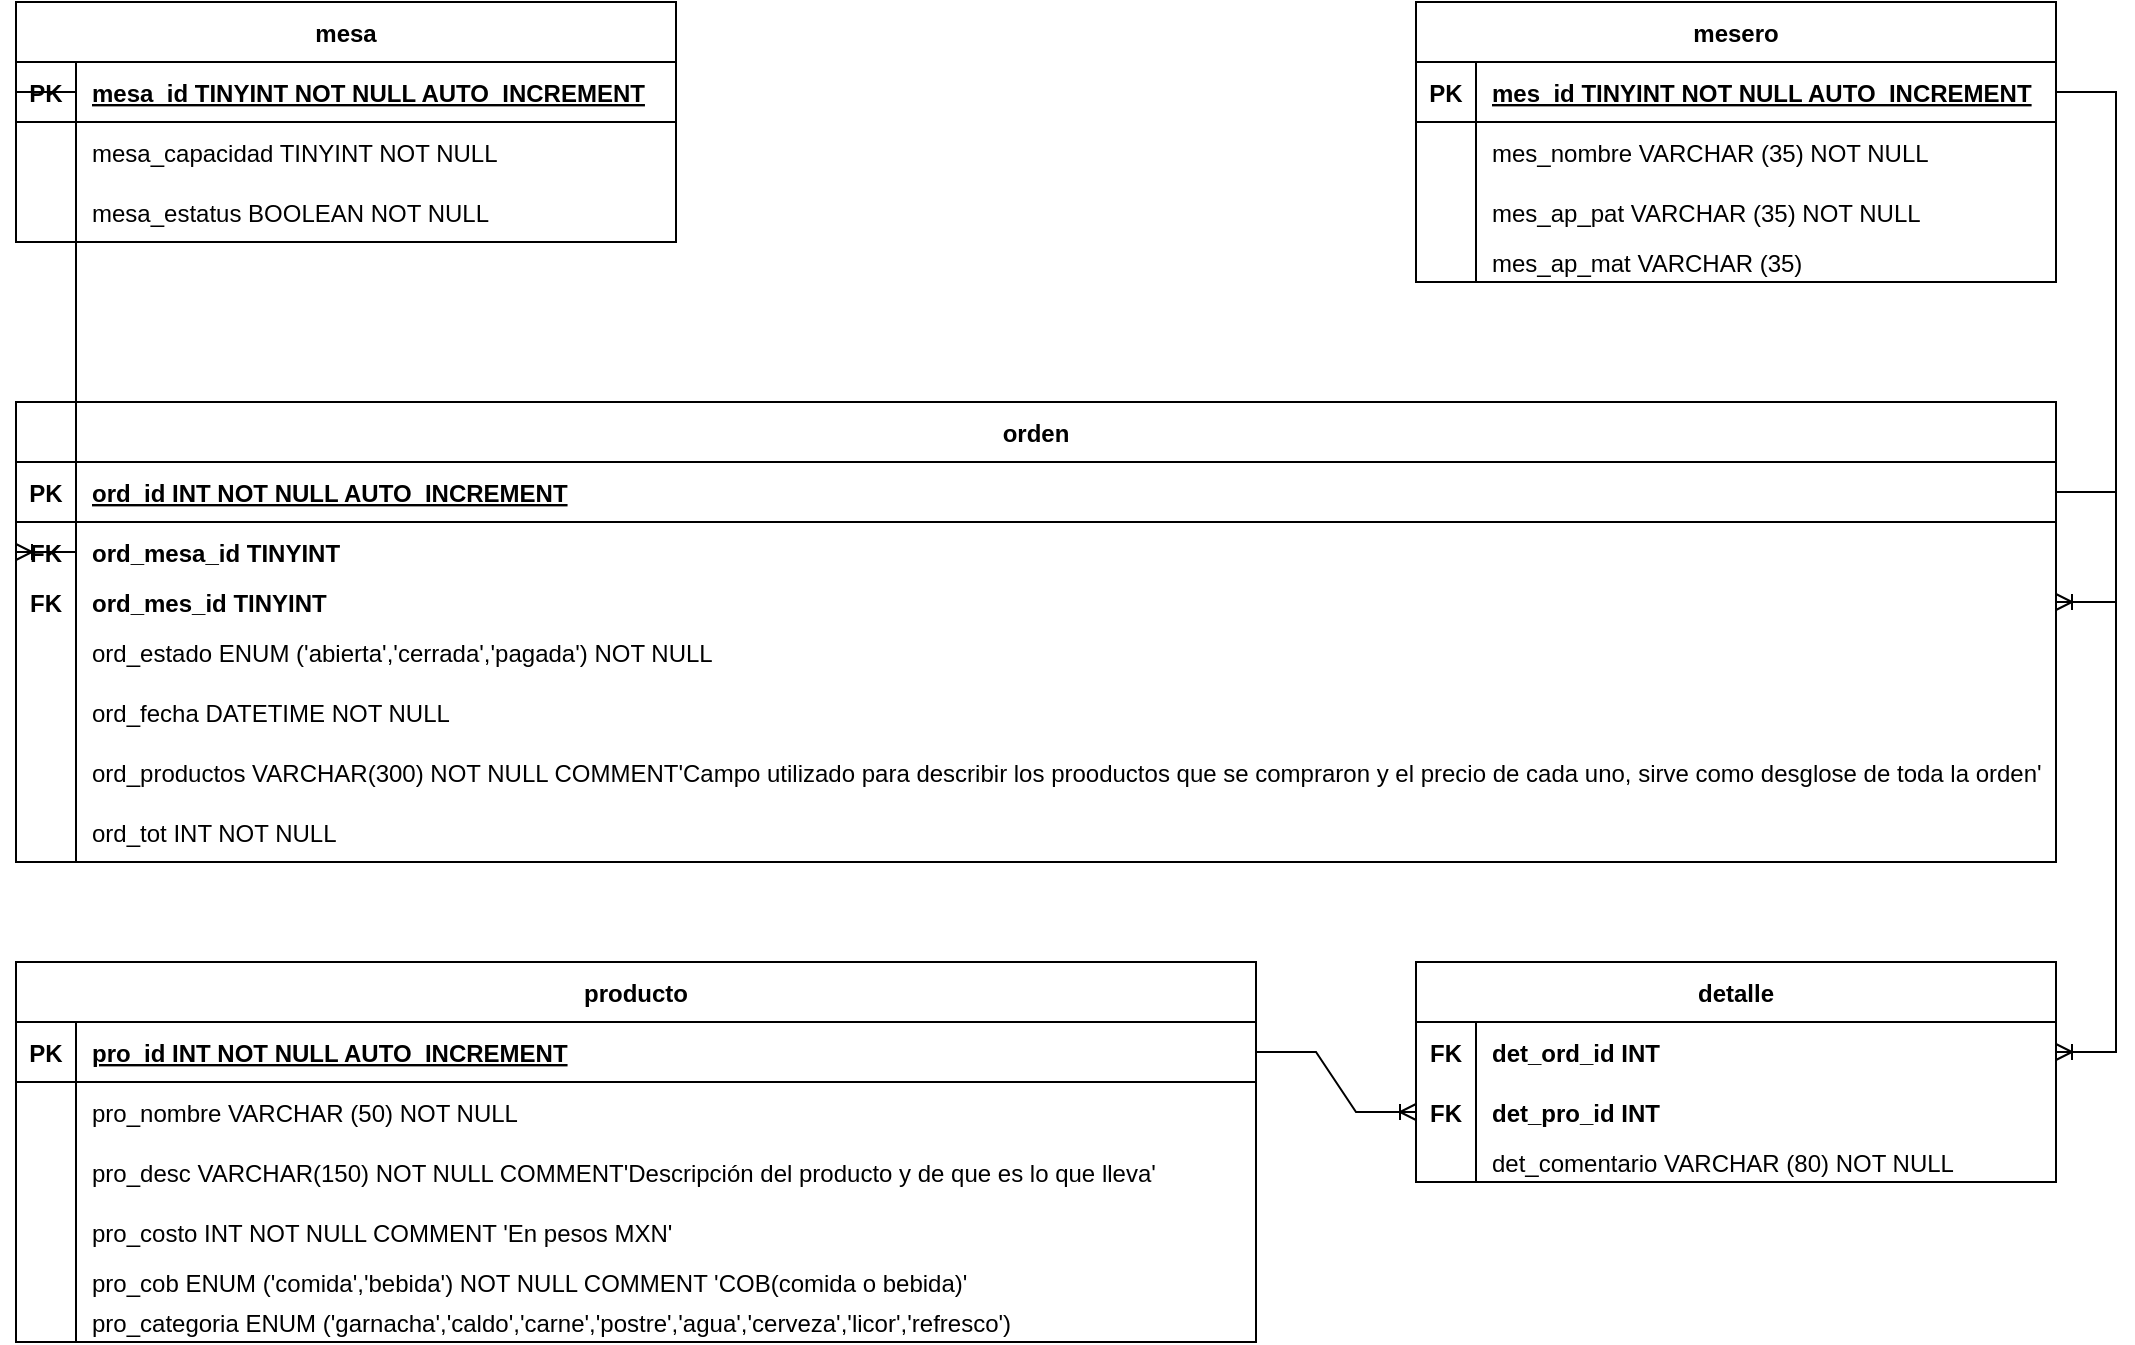 <mxfile version="16.5.1" type="device"><diagram id="R2lEEEUBdFMjLlhIrx00" name="Page-1"><mxGraphModel dx="1563" dy="1911" grid="1" gridSize="10" guides="1" tooltips="1" connect="1" arrows="1" fold="1" page="1" pageScale="1" pageWidth="850" pageHeight="1100" math="0" shadow="0" extFonts="Permanent Marker^https://fonts.googleapis.com/css?family=Permanent+Marker"><root><mxCell id="0"/><mxCell id="1" parent="0"/><mxCell id="C-vyLk0tnHw3VtMMgP7b-2" value="mesero" style="shape=table;startSize=30;container=1;collapsible=1;childLayout=tableLayout;fixedRows=1;rowLines=0;fontStyle=1;align=center;resizeLast=1;" parent="1" vertex="1"><mxGeometry x="740" y="-1080" width="320" height="140" as="geometry"/></mxCell><mxCell id="C-vyLk0tnHw3VtMMgP7b-3" value="" style="shape=partialRectangle;collapsible=0;dropTarget=0;pointerEvents=0;fillColor=none;points=[[0,0.5],[1,0.5]];portConstraint=eastwest;top=0;left=0;right=0;bottom=1;" parent="C-vyLk0tnHw3VtMMgP7b-2" vertex="1"><mxGeometry y="30" width="320" height="30" as="geometry"/></mxCell><mxCell id="C-vyLk0tnHw3VtMMgP7b-4" value="PK" style="shape=partialRectangle;overflow=hidden;connectable=0;fillColor=none;top=0;left=0;bottom=0;right=0;fontStyle=1;" parent="C-vyLk0tnHw3VtMMgP7b-3" vertex="1"><mxGeometry width="30" height="30" as="geometry"><mxRectangle width="30" height="30" as="alternateBounds"/></mxGeometry></mxCell><mxCell id="C-vyLk0tnHw3VtMMgP7b-5" value="mes_id TINYINT NOT NULL AUTO_INCREMENT" style="shape=partialRectangle;overflow=hidden;connectable=0;fillColor=none;top=0;left=0;bottom=0;right=0;align=left;spacingLeft=6;fontStyle=5;" parent="C-vyLk0tnHw3VtMMgP7b-3" vertex="1"><mxGeometry x="30" width="290" height="30" as="geometry"><mxRectangle width="290" height="30" as="alternateBounds"/></mxGeometry></mxCell><mxCell id="C-vyLk0tnHw3VtMMgP7b-6" value="" style="shape=partialRectangle;collapsible=0;dropTarget=0;pointerEvents=0;fillColor=none;points=[[0,0.5],[1,0.5]];portConstraint=eastwest;top=0;left=0;right=0;bottom=0;" parent="C-vyLk0tnHw3VtMMgP7b-2" vertex="1"><mxGeometry y="60" width="320" height="30" as="geometry"/></mxCell><mxCell id="C-vyLk0tnHw3VtMMgP7b-7" value="" style="shape=partialRectangle;overflow=hidden;connectable=0;fillColor=none;top=0;left=0;bottom=0;right=0;" parent="C-vyLk0tnHw3VtMMgP7b-6" vertex="1"><mxGeometry width="30" height="30" as="geometry"><mxRectangle width="30" height="30" as="alternateBounds"/></mxGeometry></mxCell><mxCell id="C-vyLk0tnHw3VtMMgP7b-8" value="mes_nombre VARCHAR (35) NOT NULL" style="shape=partialRectangle;overflow=hidden;connectable=0;fillColor=none;top=0;left=0;bottom=0;right=0;align=left;spacingLeft=6;" parent="C-vyLk0tnHw3VtMMgP7b-6" vertex="1"><mxGeometry x="30" width="290" height="30" as="geometry"><mxRectangle width="290" height="30" as="alternateBounds"/></mxGeometry></mxCell><mxCell id="C_hr_bZq3KRrKeyYdcxG-1" value="" style="shape=partialRectangle;collapsible=0;dropTarget=0;pointerEvents=0;fillColor=none;points=[[0,0.5],[1,0.5]];portConstraint=eastwest;top=0;left=0;right=0;bottom=0;" parent="C-vyLk0tnHw3VtMMgP7b-2" vertex="1"><mxGeometry y="90" width="320" height="30" as="geometry"/></mxCell><mxCell id="C_hr_bZq3KRrKeyYdcxG-2" value="" style="shape=partialRectangle;overflow=hidden;connectable=0;fillColor=none;top=0;left=0;bottom=0;right=0;" parent="C_hr_bZq3KRrKeyYdcxG-1" vertex="1"><mxGeometry width="30" height="30" as="geometry"><mxRectangle width="30" height="30" as="alternateBounds"/></mxGeometry></mxCell><mxCell id="C_hr_bZq3KRrKeyYdcxG-3" value="mes_ap_pat VARCHAR (35) NOT NULL" style="shape=partialRectangle;overflow=hidden;connectable=0;fillColor=none;top=0;left=0;bottom=0;right=0;align=left;spacingLeft=6;" parent="C_hr_bZq3KRrKeyYdcxG-1" vertex="1"><mxGeometry x="30" width="290" height="30" as="geometry"><mxRectangle width="290" height="30" as="alternateBounds"/></mxGeometry></mxCell><mxCell id="C-vyLk0tnHw3VtMMgP7b-9" value="" style="shape=partialRectangle;collapsible=0;dropTarget=0;pointerEvents=0;fillColor=none;points=[[0,0.5],[1,0.5]];portConstraint=eastwest;top=0;left=0;right=0;bottom=0;" parent="C-vyLk0tnHw3VtMMgP7b-2" vertex="1"><mxGeometry y="120" width="320" height="20" as="geometry"/></mxCell><mxCell id="C-vyLk0tnHw3VtMMgP7b-10" value="" style="shape=partialRectangle;overflow=hidden;connectable=0;fillColor=none;top=0;left=0;bottom=0;right=0;" parent="C-vyLk0tnHw3VtMMgP7b-9" vertex="1"><mxGeometry width="30" height="20" as="geometry"><mxRectangle width="30" height="20" as="alternateBounds"/></mxGeometry></mxCell><mxCell id="C-vyLk0tnHw3VtMMgP7b-11" value="mes_ap_mat VARCHAR (35)" style="shape=partialRectangle;overflow=hidden;connectable=0;fillColor=none;top=0;left=0;bottom=0;right=0;align=left;spacingLeft=6;" parent="C-vyLk0tnHw3VtMMgP7b-9" vertex="1"><mxGeometry x="30" width="290" height="20" as="geometry"><mxRectangle width="290" height="20" as="alternateBounds"/></mxGeometry></mxCell><mxCell id="C-vyLk0tnHw3VtMMgP7b-13" value="producto" style="shape=table;startSize=30;container=1;collapsible=1;childLayout=tableLayout;fixedRows=1;rowLines=0;fontStyle=1;align=center;resizeLast=1;" parent="1" vertex="1"><mxGeometry x="40" y="-600" width="620" height="190" as="geometry"/></mxCell><mxCell id="C-vyLk0tnHw3VtMMgP7b-14" value="" style="shape=partialRectangle;collapsible=0;dropTarget=0;pointerEvents=0;fillColor=none;points=[[0,0.5],[1,0.5]];portConstraint=eastwest;top=0;left=0;right=0;bottom=1;" parent="C-vyLk0tnHw3VtMMgP7b-13" vertex="1"><mxGeometry y="30" width="620" height="30" as="geometry"/></mxCell><mxCell id="C-vyLk0tnHw3VtMMgP7b-15" value="PK" style="shape=partialRectangle;overflow=hidden;connectable=0;fillColor=none;top=0;left=0;bottom=0;right=0;fontStyle=1;" parent="C-vyLk0tnHw3VtMMgP7b-14" vertex="1"><mxGeometry width="30" height="30" as="geometry"><mxRectangle width="30" height="30" as="alternateBounds"/></mxGeometry></mxCell><mxCell id="C-vyLk0tnHw3VtMMgP7b-16" value="pro_id INT NOT NULL AUTO_INCREMENT" style="shape=partialRectangle;overflow=hidden;connectable=0;fillColor=none;top=0;left=0;bottom=0;right=0;align=left;spacingLeft=6;fontStyle=5;" parent="C-vyLk0tnHw3VtMMgP7b-14" vertex="1"><mxGeometry x="30" width="590" height="30" as="geometry"><mxRectangle width="590" height="30" as="alternateBounds"/></mxGeometry></mxCell><mxCell id="C-vyLk0tnHw3VtMMgP7b-17" value="" style="shape=partialRectangle;collapsible=0;dropTarget=0;pointerEvents=0;fillColor=none;points=[[0,0.5],[1,0.5]];portConstraint=eastwest;top=0;left=0;right=0;bottom=0;" parent="C-vyLk0tnHw3VtMMgP7b-13" vertex="1"><mxGeometry y="60" width="620" height="30" as="geometry"/></mxCell><mxCell id="C-vyLk0tnHw3VtMMgP7b-18" value="" style="shape=partialRectangle;overflow=hidden;connectable=0;fillColor=none;top=0;left=0;bottom=0;right=0;" parent="C-vyLk0tnHw3VtMMgP7b-17" vertex="1"><mxGeometry width="30" height="30" as="geometry"><mxRectangle width="30" height="30" as="alternateBounds"/></mxGeometry></mxCell><mxCell id="C-vyLk0tnHw3VtMMgP7b-19" value="pro_nombre VARCHAR (50) NOT NULL" style="shape=partialRectangle;overflow=hidden;connectable=0;fillColor=none;top=0;left=0;bottom=0;right=0;align=left;spacingLeft=6;" parent="C-vyLk0tnHw3VtMMgP7b-17" vertex="1"><mxGeometry x="30" width="590" height="30" as="geometry"><mxRectangle width="590" height="30" as="alternateBounds"/></mxGeometry></mxCell><mxCell id="C-vyLk0tnHw3VtMMgP7b-20" value="" style="shape=partialRectangle;collapsible=0;dropTarget=0;pointerEvents=0;fillColor=none;points=[[0,0.5],[1,0.5]];portConstraint=eastwest;top=0;left=0;right=0;bottom=0;" parent="C-vyLk0tnHw3VtMMgP7b-13" vertex="1"><mxGeometry y="90" width="620" height="30" as="geometry"/></mxCell><mxCell id="C-vyLk0tnHw3VtMMgP7b-21" value="" style="shape=partialRectangle;overflow=hidden;connectable=0;fillColor=none;top=0;left=0;bottom=0;right=0;" parent="C-vyLk0tnHw3VtMMgP7b-20" vertex="1"><mxGeometry width="30" height="30" as="geometry"><mxRectangle width="30" height="30" as="alternateBounds"/></mxGeometry></mxCell><mxCell id="C-vyLk0tnHw3VtMMgP7b-22" value="pro_desc VARCHAR(150) NOT NULL COMMENT'Descripción del producto y de que es lo que lleva'" style="shape=partialRectangle;overflow=hidden;connectable=0;fillColor=none;top=0;left=0;bottom=0;right=0;align=left;spacingLeft=6;" parent="C-vyLk0tnHw3VtMMgP7b-20" vertex="1"><mxGeometry x="30" width="590" height="30" as="geometry"><mxRectangle width="590" height="30" as="alternateBounds"/></mxGeometry></mxCell><mxCell id="8fB6V9yrB2RcXdBl7lfX-18" value="" style="shape=partialRectangle;collapsible=0;dropTarget=0;pointerEvents=0;fillColor=none;points=[[0,0.5],[1,0.5]];portConstraint=eastwest;top=0;left=0;right=0;bottom=0;" parent="C-vyLk0tnHw3VtMMgP7b-13" vertex="1"><mxGeometry y="120" width="620" height="30" as="geometry"/></mxCell><mxCell id="8fB6V9yrB2RcXdBl7lfX-19" value="" style="shape=partialRectangle;overflow=hidden;connectable=0;fillColor=none;top=0;left=0;bottom=0;right=0;" parent="8fB6V9yrB2RcXdBl7lfX-18" vertex="1"><mxGeometry width="30" height="30" as="geometry"><mxRectangle width="30" height="30" as="alternateBounds"/></mxGeometry></mxCell><mxCell id="8fB6V9yrB2RcXdBl7lfX-20" value="pro_costo INT NOT NULL COMMENT 'En pesos MXN'" style="shape=partialRectangle;overflow=hidden;connectable=0;fillColor=none;top=0;left=0;bottom=0;right=0;align=left;spacingLeft=6;" parent="8fB6V9yrB2RcXdBl7lfX-18" vertex="1"><mxGeometry x="30" width="590" height="30" as="geometry"><mxRectangle width="590" height="30" as="alternateBounds"/></mxGeometry></mxCell><mxCell id="C_hr_bZq3KRrKeyYdcxG-35" value="" style="shape=partialRectangle;collapsible=0;dropTarget=0;pointerEvents=0;fillColor=none;points=[[0,0.5],[1,0.5]];portConstraint=eastwest;top=0;left=0;right=0;bottom=0;" parent="C-vyLk0tnHw3VtMMgP7b-13" vertex="1"><mxGeometry y="150" width="620" height="20" as="geometry"/></mxCell><mxCell id="C_hr_bZq3KRrKeyYdcxG-36" value="" style="shape=partialRectangle;overflow=hidden;connectable=0;fillColor=none;top=0;left=0;bottom=0;right=0;" parent="C_hr_bZq3KRrKeyYdcxG-35" vertex="1"><mxGeometry width="30" height="20" as="geometry"><mxRectangle width="30" height="20" as="alternateBounds"/></mxGeometry></mxCell><mxCell id="C_hr_bZq3KRrKeyYdcxG-37" value="pro_cob ENUM ('comida','bebida') NOT NULL COMMENT 'COB(comida o bebida)' " style="shape=partialRectangle;overflow=hidden;connectable=0;fillColor=none;top=0;left=0;bottom=0;right=0;align=left;spacingLeft=6;" parent="C_hr_bZq3KRrKeyYdcxG-35" vertex="1"><mxGeometry x="30" width="590" height="20" as="geometry"><mxRectangle width="590" height="20" as="alternateBounds"/></mxGeometry></mxCell><mxCell id="8fB6V9yrB2RcXdBl7lfX-21" value="" style="shape=partialRectangle;collapsible=0;dropTarget=0;pointerEvents=0;fillColor=none;points=[[0,0.5],[1,0.5]];portConstraint=eastwest;top=0;left=0;right=0;bottom=0;" parent="C-vyLk0tnHw3VtMMgP7b-13" vertex="1"><mxGeometry y="170" width="620" height="20" as="geometry"/></mxCell><mxCell id="8fB6V9yrB2RcXdBl7lfX-22" value="" style="shape=partialRectangle;overflow=hidden;connectable=0;fillColor=none;top=0;left=0;bottom=0;right=0;" parent="8fB6V9yrB2RcXdBl7lfX-21" vertex="1"><mxGeometry width="30" height="20" as="geometry"><mxRectangle width="30" height="20" as="alternateBounds"/></mxGeometry></mxCell><mxCell id="8fB6V9yrB2RcXdBl7lfX-23" value="pro_categoria ENUM ('garnacha','caldo','carne','postre','agua','cerveza','licor','refresco')" style="shape=partialRectangle;overflow=hidden;connectable=0;fillColor=none;top=0;left=0;bottom=0;right=0;align=left;spacingLeft=6;" parent="8fB6V9yrB2RcXdBl7lfX-21" vertex="1"><mxGeometry x="30" width="590" height="20" as="geometry"><mxRectangle width="590" height="20" as="alternateBounds"/></mxGeometry></mxCell><mxCell id="C-vyLk0tnHw3VtMMgP7b-23" value="mesa" style="shape=table;startSize=30;container=1;collapsible=1;childLayout=tableLayout;fixedRows=1;rowLines=0;fontStyle=1;align=center;resizeLast=1;" parent="1" vertex="1"><mxGeometry x="40" y="-1080" width="330" height="120" as="geometry"/></mxCell><mxCell id="C-vyLk0tnHw3VtMMgP7b-24" value="" style="shape=partialRectangle;collapsible=0;dropTarget=0;pointerEvents=0;fillColor=none;points=[[0,0.5],[1,0.5]];portConstraint=eastwest;top=0;left=0;right=0;bottom=1;" parent="C-vyLk0tnHw3VtMMgP7b-23" vertex="1"><mxGeometry y="30" width="330" height="30" as="geometry"/></mxCell><mxCell id="C-vyLk0tnHw3VtMMgP7b-25" value="PK" style="shape=partialRectangle;overflow=hidden;connectable=0;fillColor=none;top=0;left=0;bottom=0;right=0;fontStyle=1;" parent="C-vyLk0tnHw3VtMMgP7b-24" vertex="1"><mxGeometry width="30" height="30" as="geometry"><mxRectangle width="30" height="30" as="alternateBounds"/></mxGeometry></mxCell><mxCell id="C-vyLk0tnHw3VtMMgP7b-26" value="mesa_id TINYINT NOT NULL AUTO_INCREMENT" style="shape=partialRectangle;overflow=hidden;connectable=0;fillColor=none;top=0;left=0;bottom=0;right=0;align=left;spacingLeft=6;fontStyle=5;" parent="C-vyLk0tnHw3VtMMgP7b-24" vertex="1"><mxGeometry x="30" width="300" height="30" as="geometry"><mxRectangle width="300" height="30" as="alternateBounds"/></mxGeometry></mxCell><mxCell id="C-vyLk0tnHw3VtMMgP7b-27" value="" style="shape=partialRectangle;collapsible=0;dropTarget=0;pointerEvents=0;fillColor=none;points=[[0,0.5],[1,0.5]];portConstraint=eastwest;top=0;left=0;right=0;bottom=0;" parent="C-vyLk0tnHw3VtMMgP7b-23" vertex="1"><mxGeometry y="60" width="330" height="30" as="geometry"/></mxCell><mxCell id="C-vyLk0tnHw3VtMMgP7b-28" value="" style="shape=partialRectangle;overflow=hidden;connectable=0;fillColor=none;top=0;left=0;bottom=0;right=0;" parent="C-vyLk0tnHw3VtMMgP7b-27" vertex="1"><mxGeometry width="30" height="30" as="geometry"><mxRectangle width="30" height="30" as="alternateBounds"/></mxGeometry></mxCell><mxCell id="C-vyLk0tnHw3VtMMgP7b-29" value="mesa_capacidad TINYINT NOT NULL" style="shape=partialRectangle;overflow=hidden;connectable=0;fillColor=none;top=0;left=0;bottom=0;right=0;align=left;spacingLeft=6;" parent="C-vyLk0tnHw3VtMMgP7b-27" vertex="1"><mxGeometry x="30" width="300" height="30" as="geometry"><mxRectangle width="300" height="30" as="alternateBounds"/></mxGeometry></mxCell><mxCell id="8fB6V9yrB2RcXdBl7lfX-12" value="" style="shape=partialRectangle;collapsible=0;dropTarget=0;pointerEvents=0;fillColor=none;points=[[0,0.5],[1,0.5]];portConstraint=eastwest;top=0;left=0;right=0;bottom=0;" parent="C-vyLk0tnHw3VtMMgP7b-23" vertex="1"><mxGeometry y="90" width="330" height="30" as="geometry"/></mxCell><mxCell id="8fB6V9yrB2RcXdBl7lfX-13" value="" style="shape=partialRectangle;overflow=hidden;connectable=0;fillColor=none;top=0;left=0;bottom=0;right=0;" parent="8fB6V9yrB2RcXdBl7lfX-12" vertex="1"><mxGeometry width="30" height="30" as="geometry"><mxRectangle width="30" height="30" as="alternateBounds"/></mxGeometry></mxCell><mxCell id="8fB6V9yrB2RcXdBl7lfX-14" value="mesa_estatus BOOLEAN NOT NULL" style="shape=partialRectangle;overflow=hidden;connectable=0;fillColor=none;top=0;left=0;bottom=0;right=0;align=left;spacingLeft=6;" parent="8fB6V9yrB2RcXdBl7lfX-12" vertex="1"><mxGeometry x="30" width="300" height="30" as="geometry"><mxRectangle width="300" height="30" as="alternateBounds"/></mxGeometry></mxCell><mxCell id="8fB6V9yrB2RcXdBl7lfX-2" value="orden" style="shape=table;startSize=30;container=1;collapsible=1;childLayout=tableLayout;fixedRows=1;rowLines=0;fontStyle=1;align=center;resizeLast=1;" parent="1" vertex="1"><mxGeometry x="40" y="-880" width="1020" height="230" as="geometry"/></mxCell><mxCell id="8fB6V9yrB2RcXdBl7lfX-3" value="" style="shape=partialRectangle;collapsible=0;dropTarget=0;pointerEvents=0;fillColor=none;points=[[0,0.5],[1,0.5]];portConstraint=eastwest;top=0;left=0;right=0;bottom=1;" parent="8fB6V9yrB2RcXdBl7lfX-2" vertex="1"><mxGeometry y="30" width="1020" height="30" as="geometry"/></mxCell><mxCell id="8fB6V9yrB2RcXdBl7lfX-4" value="PK" style="shape=partialRectangle;overflow=hidden;connectable=0;fillColor=none;top=0;left=0;bottom=0;right=0;fontStyle=1;" parent="8fB6V9yrB2RcXdBl7lfX-3" vertex="1"><mxGeometry width="30" height="30" as="geometry"><mxRectangle width="30" height="30" as="alternateBounds"/></mxGeometry></mxCell><mxCell id="8fB6V9yrB2RcXdBl7lfX-5" value="ord_id INT NOT NULL AUTO_INCREMENT" style="shape=partialRectangle;overflow=hidden;connectable=0;fillColor=none;top=0;left=0;bottom=0;right=0;align=left;spacingLeft=6;fontStyle=5;" parent="8fB6V9yrB2RcXdBl7lfX-3" vertex="1"><mxGeometry x="30" width="990" height="30" as="geometry"><mxRectangle width="990" height="30" as="alternateBounds"/></mxGeometry></mxCell><mxCell id="8fB6V9yrB2RcXdBl7lfX-6" value="" style="shape=partialRectangle;collapsible=0;dropTarget=0;pointerEvents=0;fillColor=none;points=[[0,0.5],[1,0.5]];portConstraint=eastwest;top=0;left=0;right=0;bottom=0;" parent="8fB6V9yrB2RcXdBl7lfX-2" vertex="1"><mxGeometry y="60" width="1020" height="30" as="geometry"/></mxCell><mxCell id="8fB6V9yrB2RcXdBl7lfX-7" value="FK" style="shape=partialRectangle;overflow=hidden;connectable=0;fillColor=none;top=0;left=0;bottom=0;right=0;fontStyle=1" parent="8fB6V9yrB2RcXdBl7lfX-6" vertex="1"><mxGeometry width="30" height="30" as="geometry"><mxRectangle width="30" height="30" as="alternateBounds"/></mxGeometry></mxCell><mxCell id="8fB6V9yrB2RcXdBl7lfX-8" value="ord_mesa_id TINYINT" style="shape=partialRectangle;overflow=hidden;connectable=0;fillColor=none;top=0;left=0;bottom=0;right=0;align=left;spacingLeft=6;fontStyle=1" parent="8fB6V9yrB2RcXdBl7lfX-6" vertex="1"><mxGeometry x="30" width="990" height="30" as="geometry"><mxRectangle width="990" height="30" as="alternateBounds"/></mxGeometry></mxCell><mxCell id="8fB6V9yrB2RcXdBl7lfX-9" value="" style="shape=partialRectangle;collapsible=0;dropTarget=0;pointerEvents=0;fillColor=none;points=[[0,0.5],[1,0.5]];portConstraint=eastwest;top=0;left=0;right=0;bottom=0;" parent="8fB6V9yrB2RcXdBl7lfX-2" vertex="1"><mxGeometry y="90" width="1020" height="20" as="geometry"/></mxCell><mxCell id="8fB6V9yrB2RcXdBl7lfX-10" value="FK" style="shape=partialRectangle;overflow=hidden;connectable=0;fillColor=none;top=0;left=0;bottom=0;right=0;fontStyle=1" parent="8fB6V9yrB2RcXdBl7lfX-9" vertex="1"><mxGeometry width="30" height="20" as="geometry"><mxRectangle width="30" height="20" as="alternateBounds"/></mxGeometry></mxCell><mxCell id="8fB6V9yrB2RcXdBl7lfX-11" value="ord_mes_id TINYINT" style="shape=partialRectangle;overflow=hidden;connectable=0;fillColor=none;top=0;left=0;bottom=0;right=0;align=left;spacingLeft=6;fontStyle=1" parent="8fB6V9yrB2RcXdBl7lfX-9" vertex="1"><mxGeometry x="30" width="990" height="20" as="geometry"><mxRectangle width="990" height="20" as="alternateBounds"/></mxGeometry></mxCell><mxCell id="8fB6V9yrB2RcXdBl7lfX-31" value="" style="shape=partialRectangle;collapsible=0;dropTarget=0;pointerEvents=0;fillColor=none;points=[[0,0.5],[1,0.5]];portConstraint=eastwest;top=0;left=0;right=0;bottom=0;" parent="8fB6V9yrB2RcXdBl7lfX-2" vertex="1"><mxGeometry y="110" width="1020" height="30" as="geometry"/></mxCell><mxCell id="8fB6V9yrB2RcXdBl7lfX-32" value="" style="shape=partialRectangle;overflow=hidden;connectable=0;fillColor=none;top=0;left=0;bottom=0;right=0;" parent="8fB6V9yrB2RcXdBl7lfX-31" vertex="1"><mxGeometry width="30" height="30" as="geometry"><mxRectangle width="30" height="30" as="alternateBounds"/></mxGeometry></mxCell><mxCell id="8fB6V9yrB2RcXdBl7lfX-33" value="ord_estado ENUM ('abierta','cerrada','pagada') NOT NULL" style="shape=partialRectangle;overflow=hidden;connectable=0;fillColor=none;top=0;left=0;bottom=0;right=0;align=left;spacingLeft=6;" parent="8fB6V9yrB2RcXdBl7lfX-31" vertex="1"><mxGeometry x="30" width="990" height="30" as="geometry"><mxRectangle width="990" height="30" as="alternateBounds"/></mxGeometry></mxCell><mxCell id="C_hr_bZq3KRrKeyYdcxG-26" value="" style="shape=partialRectangle;collapsible=0;dropTarget=0;pointerEvents=0;fillColor=none;points=[[0,0.5],[1,0.5]];portConstraint=eastwest;top=0;left=0;right=0;bottom=0;" parent="8fB6V9yrB2RcXdBl7lfX-2" vertex="1"><mxGeometry y="140" width="1020" height="30" as="geometry"/></mxCell><mxCell id="C_hr_bZq3KRrKeyYdcxG-27" value="" style="shape=partialRectangle;overflow=hidden;connectable=0;fillColor=none;top=0;left=0;bottom=0;right=0;" parent="C_hr_bZq3KRrKeyYdcxG-26" vertex="1"><mxGeometry width="30" height="30" as="geometry"><mxRectangle width="30" height="30" as="alternateBounds"/></mxGeometry></mxCell><mxCell id="C_hr_bZq3KRrKeyYdcxG-28" value="ord_fecha DATETIME NOT NULL" style="shape=partialRectangle;overflow=hidden;connectable=0;fillColor=none;top=0;left=0;bottom=0;right=0;align=left;spacingLeft=6;" parent="C_hr_bZq3KRrKeyYdcxG-26" vertex="1"><mxGeometry x="30" width="990" height="30" as="geometry"><mxRectangle width="990" height="30" as="alternateBounds"/></mxGeometry></mxCell><mxCell id="mAmJv7TzWAFlm7UkQLeV-1" value="" style="shape=partialRectangle;collapsible=0;dropTarget=0;pointerEvents=0;fillColor=none;points=[[0,0.5],[1,0.5]];portConstraint=eastwest;top=0;left=0;right=0;bottom=0;" vertex="1" parent="8fB6V9yrB2RcXdBl7lfX-2"><mxGeometry y="170" width="1020" height="30" as="geometry"/></mxCell><mxCell id="mAmJv7TzWAFlm7UkQLeV-2" value="" style="shape=partialRectangle;overflow=hidden;connectable=0;fillColor=none;top=0;left=0;bottom=0;right=0;" vertex="1" parent="mAmJv7TzWAFlm7UkQLeV-1"><mxGeometry width="30" height="30" as="geometry"><mxRectangle width="30" height="30" as="alternateBounds"/></mxGeometry></mxCell><mxCell id="mAmJv7TzWAFlm7UkQLeV-3" value="ord_productos VARCHAR(300) NOT NULL COMMENT'Campo utilizado para describir los prooductos que se compraron y el precio de cada uno, sirve como desglose de toda la orden'" style="shape=partialRectangle;overflow=hidden;connectable=0;fillColor=none;top=0;left=0;bottom=0;right=0;align=left;spacingLeft=6;" vertex="1" parent="mAmJv7TzWAFlm7UkQLeV-1"><mxGeometry x="30" width="990" height="30" as="geometry"><mxRectangle width="990" height="30" as="alternateBounds"/></mxGeometry></mxCell><mxCell id="mAmJv7TzWAFlm7UkQLeV-4" value="" style="shape=partialRectangle;collapsible=0;dropTarget=0;pointerEvents=0;fillColor=none;points=[[0,0.5],[1,0.5]];portConstraint=eastwest;top=0;left=0;right=0;bottom=0;" vertex="1" parent="8fB6V9yrB2RcXdBl7lfX-2"><mxGeometry y="200" width="1020" height="30" as="geometry"/></mxCell><mxCell id="mAmJv7TzWAFlm7UkQLeV-5" value="" style="shape=partialRectangle;overflow=hidden;connectable=0;fillColor=none;top=0;left=0;bottom=0;right=0;" vertex="1" parent="mAmJv7TzWAFlm7UkQLeV-4"><mxGeometry width="30" height="30" as="geometry"><mxRectangle width="30" height="30" as="alternateBounds"/></mxGeometry></mxCell><mxCell id="mAmJv7TzWAFlm7UkQLeV-6" value="ord_tot INT NOT NULL" style="shape=partialRectangle;overflow=hidden;connectable=0;fillColor=none;top=0;left=0;bottom=0;right=0;align=left;spacingLeft=6;" vertex="1" parent="mAmJv7TzWAFlm7UkQLeV-4"><mxGeometry x="30" width="990" height="30" as="geometry"><mxRectangle width="990" height="30" as="alternateBounds"/></mxGeometry></mxCell><mxCell id="C_hr_bZq3KRrKeyYdcxG-4" value="detalle" style="shape=table;startSize=30;container=1;collapsible=1;childLayout=tableLayout;fixedRows=1;rowLines=0;fontStyle=1;align=center;resizeLast=1;" parent="1" vertex="1"><mxGeometry x="740" y="-600" width="320" height="110" as="geometry"/></mxCell><mxCell id="C_hr_bZq3KRrKeyYdcxG-5" value="" style="shape=partialRectangle;collapsible=0;dropTarget=0;pointerEvents=0;fillColor=none;points=[[0,0.5],[1,0.5]];portConstraint=eastwest;top=0;left=0;right=0;bottom=0;fontStyle=1" parent="C_hr_bZq3KRrKeyYdcxG-4" vertex="1"><mxGeometry y="30" width="320" height="30" as="geometry"/></mxCell><mxCell id="C_hr_bZq3KRrKeyYdcxG-6" value="FK" style="shape=partialRectangle;overflow=hidden;connectable=0;fillColor=none;top=0;left=0;bottom=0;right=0;fontStyle=1;" parent="C_hr_bZq3KRrKeyYdcxG-5" vertex="1"><mxGeometry width="30" height="30" as="geometry"><mxRectangle width="30" height="30" as="alternateBounds"/></mxGeometry></mxCell><mxCell id="C_hr_bZq3KRrKeyYdcxG-7" value="det_ord_id INT" style="shape=partialRectangle;overflow=hidden;connectable=0;fillColor=none;top=0;left=0;bottom=0;right=0;align=left;spacingLeft=6;fontStyle=1;strokeColor=none;" parent="C_hr_bZq3KRrKeyYdcxG-5" vertex="1"><mxGeometry x="30" width="290" height="30" as="geometry"><mxRectangle width="290" height="30" as="alternateBounds"/></mxGeometry></mxCell><mxCell id="C_hr_bZq3KRrKeyYdcxG-8" value="" style="shape=partialRectangle;collapsible=0;dropTarget=0;pointerEvents=0;fillColor=none;points=[[0,0.5],[1,0.5]];portConstraint=eastwest;top=0;left=0;right=0;bottom=0;" parent="C_hr_bZq3KRrKeyYdcxG-4" vertex="1"><mxGeometry y="60" width="320" height="30" as="geometry"/></mxCell><mxCell id="C_hr_bZq3KRrKeyYdcxG-9" value="FK" style="shape=partialRectangle;overflow=hidden;connectable=0;fillColor=none;top=0;left=0;bottom=0;right=0;fontStyle=1" parent="C_hr_bZq3KRrKeyYdcxG-8" vertex="1"><mxGeometry width="30" height="30" as="geometry"><mxRectangle width="30" height="30" as="alternateBounds"/></mxGeometry></mxCell><mxCell id="C_hr_bZq3KRrKeyYdcxG-10" value="det_pro_id INT" style="shape=partialRectangle;overflow=hidden;connectable=0;fillColor=none;top=0;left=0;bottom=0;right=0;align=left;spacingLeft=6;fontStyle=1" parent="C_hr_bZq3KRrKeyYdcxG-8" vertex="1"><mxGeometry x="30" width="290" height="30" as="geometry"><mxRectangle width="290" height="30" as="alternateBounds"/></mxGeometry></mxCell><mxCell id="C_hr_bZq3KRrKeyYdcxG-14" value="" style="shape=partialRectangle;collapsible=0;dropTarget=0;pointerEvents=0;fillColor=none;points=[[0,0.5],[1,0.5]];portConstraint=eastwest;top=0;left=0;right=0;bottom=0;" parent="C_hr_bZq3KRrKeyYdcxG-4" vertex="1"><mxGeometry y="90" width="320" height="20" as="geometry"/></mxCell><mxCell id="C_hr_bZq3KRrKeyYdcxG-15" value="" style="shape=partialRectangle;overflow=hidden;connectable=0;fillColor=none;top=0;left=0;bottom=0;right=0;" parent="C_hr_bZq3KRrKeyYdcxG-14" vertex="1"><mxGeometry width="30" height="20" as="geometry"><mxRectangle width="30" height="20" as="alternateBounds"/></mxGeometry></mxCell><mxCell id="C_hr_bZq3KRrKeyYdcxG-16" value="det_comentario VARCHAR (80) NOT NULL" style="shape=partialRectangle;overflow=hidden;connectable=0;fillColor=none;top=0;left=0;bottom=0;right=0;align=left;spacingLeft=6;" parent="C_hr_bZq3KRrKeyYdcxG-14" vertex="1"><mxGeometry x="30" width="290" height="20" as="geometry"><mxRectangle width="290" height="20" as="alternateBounds"/></mxGeometry></mxCell><mxCell id="C_hr_bZq3KRrKeyYdcxG-25" value="" style="edgeStyle=entityRelationEdgeStyle;fontSize=12;html=1;endArrow=ERoneToMany;rounded=0;entryX=0;entryY=0.5;entryDx=0;entryDy=0;exitX=1;exitY=0.5;exitDx=0;exitDy=0;" parent="1" source="C-vyLk0tnHw3VtMMgP7b-14" target="C_hr_bZq3KRrKeyYdcxG-8" edge="1"><mxGeometry width="100" height="100" relative="1" as="geometry"><mxPoint x="2250" y="-595" as="sourcePoint"/><mxPoint x="1240" y="-480" as="targetPoint"/></mxGeometry></mxCell><mxCell id="C_hr_bZq3KRrKeyYdcxG-30" value="" style="edgeStyle=entityRelationEdgeStyle;fontSize=12;html=1;endArrow=ERoneToMany;rounded=0;entryX=0;entryY=0.5;entryDx=0;entryDy=0;exitX=0;exitY=0.5;exitDx=0;exitDy=0;" parent="1" source="C-vyLk0tnHw3VtMMgP7b-24" target="8fB6V9yrB2RcXdBl7lfX-6" edge="1"><mxGeometry width="100" height="100" relative="1" as="geometry"><mxPoint x="-10" y="-870" as="sourcePoint"/><mxPoint x="520" y="-710" as="targetPoint"/></mxGeometry></mxCell><mxCell id="C_hr_bZq3KRrKeyYdcxG-31" value="" style="edgeStyle=entityRelationEdgeStyle;fontSize=12;html=1;endArrow=ERoneToMany;rounded=0;entryX=1;entryY=0.5;entryDx=0;entryDy=0;exitX=1;exitY=0.5;exitDx=0;exitDy=0;" parent="1" source="C-vyLk0tnHw3VtMMgP7b-3" target="8fB6V9yrB2RcXdBl7lfX-9" edge="1"><mxGeometry width="100" height="100" relative="1" as="geometry"><mxPoint x="810" y="-410" as="sourcePoint"/><mxPoint x="910" y="-510" as="targetPoint"/></mxGeometry></mxCell><mxCell id="C_hr_bZq3KRrKeyYdcxG-38" value="" style="edgeStyle=entityRelationEdgeStyle;fontSize=12;html=1;endArrow=ERoneToMany;rounded=0;entryX=1;entryY=0.5;entryDx=0;entryDy=0;exitX=1;exitY=0.5;exitDx=0;exitDy=0;" parent="1" source="8fB6V9yrB2RcXdBl7lfX-3" target="C_hr_bZq3KRrKeyYdcxG-5" edge="1"><mxGeometry width="100" height="100" relative="1" as="geometry"><mxPoint x="1060" y="-730" as="sourcePoint"/><mxPoint x="1160" y="-830" as="targetPoint"/></mxGeometry></mxCell></root></mxGraphModel></diagram></mxfile>